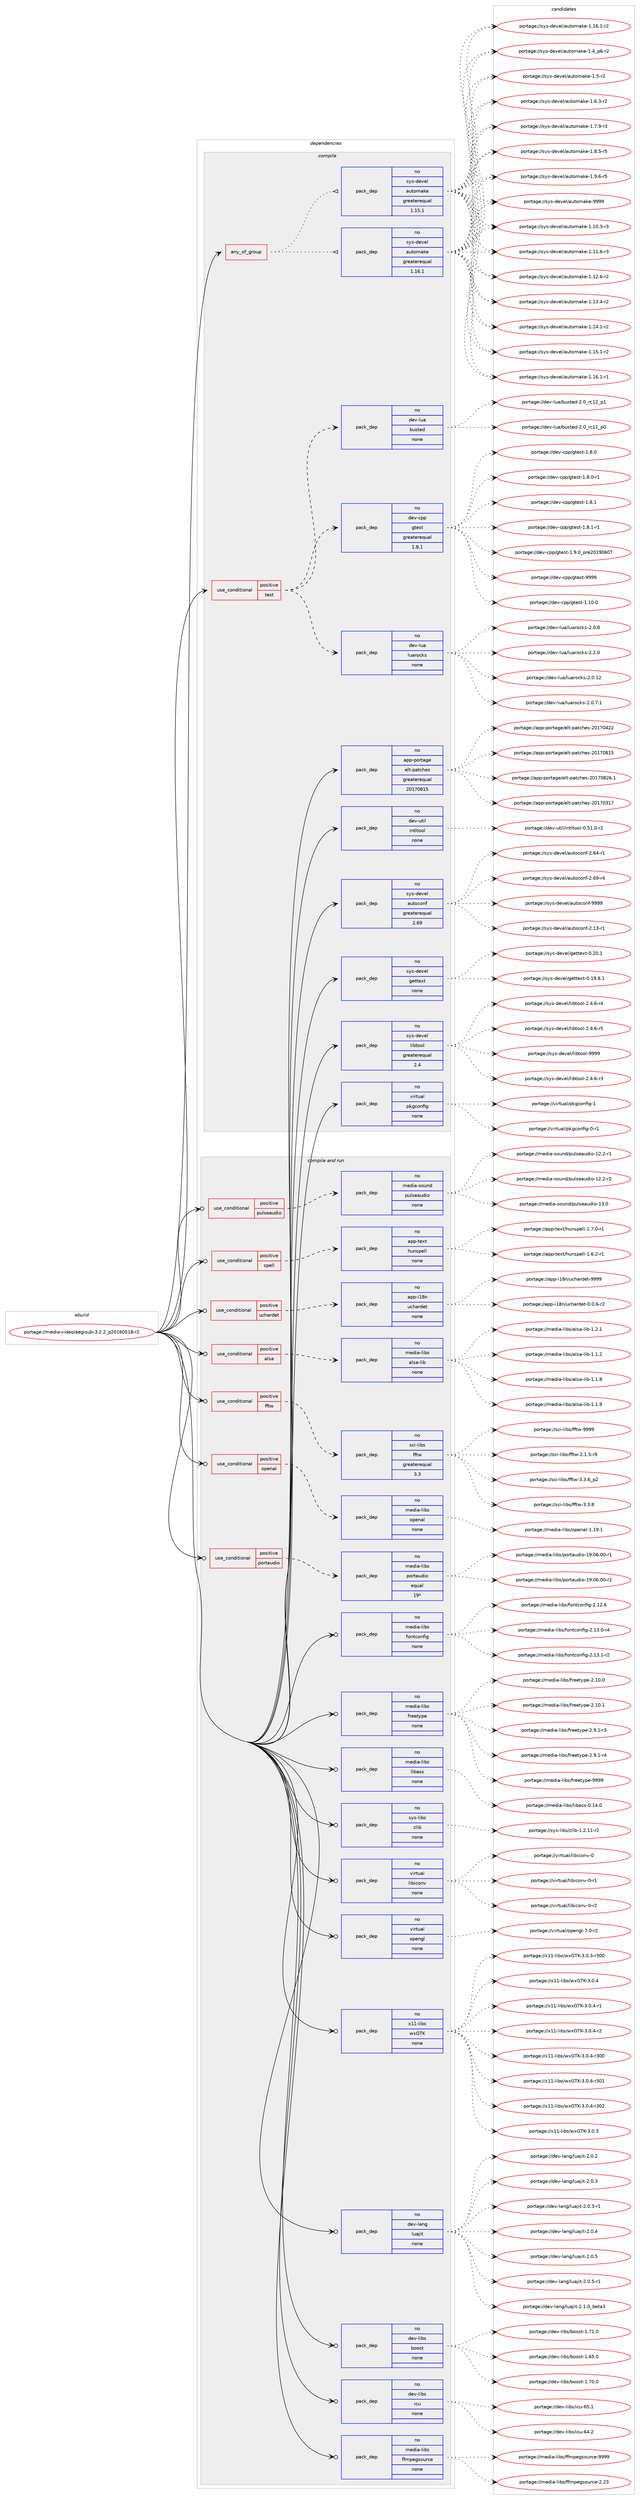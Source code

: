 digraph prolog {

# *************
# Graph options
# *************

newrank=true;
concentrate=true;
compound=true;
graph [rankdir=LR,fontname=Helvetica,fontsize=10,ranksep=1.5];#, ranksep=2.5, nodesep=0.2];
edge  [arrowhead=vee];
node  [fontname=Helvetica,fontsize=10];

# **********
# The ebuild
# **********

subgraph cluster_leftcol {
color=gray;
rank=same;
label=<<i>ebuild</i>>;
id [label="portage://media-video/aegisub-3.2.2_p20160518-r2", color=red, width=4, href="../media-video/aegisub-3.2.2_p20160518-r2.svg"];
}

# ****************
# The dependencies
# ****************

subgraph cluster_midcol {
color=gray;
label=<<i>dependencies</i>>;
subgraph cluster_compile {
fillcolor="#eeeeee";
style=filled;
label=<<i>compile</i>>;
subgraph any5410 {
dependency338583 [label=<<TABLE BORDER="0" CELLBORDER="1" CELLSPACING="0" CELLPADDING="4"><TR><TD CELLPADDING="10">any_of_group</TD></TR></TABLE>>, shape=none, color=red];subgraph pack248873 {
dependency338584 [label=<<TABLE BORDER="0" CELLBORDER="1" CELLSPACING="0" CELLPADDING="4" WIDTH="220"><TR><TD ROWSPAN="6" CELLPADDING="30">pack_dep</TD></TR><TR><TD WIDTH="110">no</TD></TR><TR><TD>sys-devel</TD></TR><TR><TD>automake</TD></TR><TR><TD>greaterequal</TD></TR><TR><TD>1.16.1</TD></TR></TABLE>>, shape=none, color=blue];
}
dependency338583:e -> dependency338584:w [weight=20,style="dotted",arrowhead="oinv"];
subgraph pack248874 {
dependency338585 [label=<<TABLE BORDER="0" CELLBORDER="1" CELLSPACING="0" CELLPADDING="4" WIDTH="220"><TR><TD ROWSPAN="6" CELLPADDING="30">pack_dep</TD></TR><TR><TD WIDTH="110">no</TD></TR><TR><TD>sys-devel</TD></TR><TR><TD>automake</TD></TR><TR><TD>greaterequal</TD></TR><TR><TD>1.15.1</TD></TR></TABLE>>, shape=none, color=blue];
}
dependency338583:e -> dependency338585:w [weight=20,style="dotted",arrowhead="oinv"];
}
id:e -> dependency338583:w [weight=20,style="solid",arrowhead="vee"];
subgraph cond84157 {
dependency338586 [label=<<TABLE BORDER="0" CELLBORDER="1" CELLSPACING="0" CELLPADDING="4"><TR><TD ROWSPAN="3" CELLPADDING="10">use_conditional</TD></TR><TR><TD>positive</TD></TR><TR><TD>test</TD></TR></TABLE>>, shape=none, color=red];
subgraph pack248875 {
dependency338587 [label=<<TABLE BORDER="0" CELLBORDER="1" CELLSPACING="0" CELLPADDING="4" WIDTH="220"><TR><TD ROWSPAN="6" CELLPADDING="30">pack_dep</TD></TR><TR><TD WIDTH="110">no</TD></TR><TR><TD>dev-cpp</TD></TR><TR><TD>gtest</TD></TR><TR><TD>greaterequal</TD></TR><TR><TD>1.8.1</TD></TR></TABLE>>, shape=none, color=blue];
}
dependency338586:e -> dependency338587:w [weight=20,style="dashed",arrowhead="vee"];
subgraph pack248876 {
dependency338588 [label=<<TABLE BORDER="0" CELLBORDER="1" CELLSPACING="0" CELLPADDING="4" WIDTH="220"><TR><TD ROWSPAN="6" CELLPADDING="30">pack_dep</TD></TR><TR><TD WIDTH="110">no</TD></TR><TR><TD>dev-lua</TD></TR><TR><TD>busted</TD></TR><TR><TD>none</TD></TR><TR><TD></TD></TR></TABLE>>, shape=none, color=blue];
}
dependency338586:e -> dependency338588:w [weight=20,style="dashed",arrowhead="vee"];
subgraph pack248877 {
dependency338589 [label=<<TABLE BORDER="0" CELLBORDER="1" CELLSPACING="0" CELLPADDING="4" WIDTH="220"><TR><TD ROWSPAN="6" CELLPADDING="30">pack_dep</TD></TR><TR><TD WIDTH="110">no</TD></TR><TR><TD>dev-lua</TD></TR><TR><TD>luarocks</TD></TR><TR><TD>none</TD></TR><TR><TD></TD></TR></TABLE>>, shape=none, color=blue];
}
dependency338586:e -> dependency338589:w [weight=20,style="dashed",arrowhead="vee"];
}
id:e -> dependency338586:w [weight=20,style="solid",arrowhead="vee"];
subgraph pack248878 {
dependency338590 [label=<<TABLE BORDER="0" CELLBORDER="1" CELLSPACING="0" CELLPADDING="4" WIDTH="220"><TR><TD ROWSPAN="6" CELLPADDING="30">pack_dep</TD></TR><TR><TD WIDTH="110">no</TD></TR><TR><TD>app-portage</TD></TR><TR><TD>elt-patches</TD></TR><TR><TD>greaterequal</TD></TR><TR><TD>20170815</TD></TR></TABLE>>, shape=none, color=blue];
}
id:e -> dependency338590:w [weight=20,style="solid",arrowhead="vee"];
subgraph pack248879 {
dependency338591 [label=<<TABLE BORDER="0" CELLBORDER="1" CELLSPACING="0" CELLPADDING="4" WIDTH="220"><TR><TD ROWSPAN="6" CELLPADDING="30">pack_dep</TD></TR><TR><TD WIDTH="110">no</TD></TR><TR><TD>dev-util</TD></TR><TR><TD>intltool</TD></TR><TR><TD>none</TD></TR><TR><TD></TD></TR></TABLE>>, shape=none, color=blue];
}
id:e -> dependency338591:w [weight=20,style="solid",arrowhead="vee"];
subgraph pack248880 {
dependency338592 [label=<<TABLE BORDER="0" CELLBORDER="1" CELLSPACING="0" CELLPADDING="4" WIDTH="220"><TR><TD ROWSPAN="6" CELLPADDING="30">pack_dep</TD></TR><TR><TD WIDTH="110">no</TD></TR><TR><TD>sys-devel</TD></TR><TR><TD>autoconf</TD></TR><TR><TD>greaterequal</TD></TR><TR><TD>2.69</TD></TR></TABLE>>, shape=none, color=blue];
}
id:e -> dependency338592:w [weight=20,style="solid",arrowhead="vee"];
subgraph pack248881 {
dependency338593 [label=<<TABLE BORDER="0" CELLBORDER="1" CELLSPACING="0" CELLPADDING="4" WIDTH="220"><TR><TD ROWSPAN="6" CELLPADDING="30">pack_dep</TD></TR><TR><TD WIDTH="110">no</TD></TR><TR><TD>sys-devel</TD></TR><TR><TD>gettext</TD></TR><TR><TD>none</TD></TR><TR><TD></TD></TR></TABLE>>, shape=none, color=blue];
}
id:e -> dependency338593:w [weight=20,style="solid",arrowhead="vee"];
subgraph pack248882 {
dependency338594 [label=<<TABLE BORDER="0" CELLBORDER="1" CELLSPACING="0" CELLPADDING="4" WIDTH="220"><TR><TD ROWSPAN="6" CELLPADDING="30">pack_dep</TD></TR><TR><TD WIDTH="110">no</TD></TR><TR><TD>sys-devel</TD></TR><TR><TD>libtool</TD></TR><TR><TD>greaterequal</TD></TR><TR><TD>2.4</TD></TR></TABLE>>, shape=none, color=blue];
}
id:e -> dependency338594:w [weight=20,style="solid",arrowhead="vee"];
subgraph pack248883 {
dependency338595 [label=<<TABLE BORDER="0" CELLBORDER="1" CELLSPACING="0" CELLPADDING="4" WIDTH="220"><TR><TD ROWSPAN="6" CELLPADDING="30">pack_dep</TD></TR><TR><TD WIDTH="110">no</TD></TR><TR><TD>virtual</TD></TR><TR><TD>pkgconfig</TD></TR><TR><TD>none</TD></TR><TR><TD></TD></TR></TABLE>>, shape=none, color=blue];
}
id:e -> dependency338595:w [weight=20,style="solid",arrowhead="vee"];
}
subgraph cluster_compileandrun {
fillcolor="#eeeeee";
style=filled;
label=<<i>compile and run</i>>;
subgraph cond84158 {
dependency338596 [label=<<TABLE BORDER="0" CELLBORDER="1" CELLSPACING="0" CELLPADDING="4"><TR><TD ROWSPAN="3" CELLPADDING="10">use_conditional</TD></TR><TR><TD>positive</TD></TR><TR><TD>alsa</TD></TR></TABLE>>, shape=none, color=red];
subgraph pack248884 {
dependency338597 [label=<<TABLE BORDER="0" CELLBORDER="1" CELLSPACING="0" CELLPADDING="4" WIDTH="220"><TR><TD ROWSPAN="6" CELLPADDING="30">pack_dep</TD></TR><TR><TD WIDTH="110">no</TD></TR><TR><TD>media-libs</TD></TR><TR><TD>alsa-lib</TD></TR><TR><TD>none</TD></TR><TR><TD></TD></TR></TABLE>>, shape=none, color=blue];
}
dependency338596:e -> dependency338597:w [weight=20,style="dashed",arrowhead="vee"];
}
id:e -> dependency338596:w [weight=20,style="solid",arrowhead="odotvee"];
subgraph cond84159 {
dependency338598 [label=<<TABLE BORDER="0" CELLBORDER="1" CELLSPACING="0" CELLPADDING="4"><TR><TD ROWSPAN="3" CELLPADDING="10">use_conditional</TD></TR><TR><TD>positive</TD></TR><TR><TD>fftw</TD></TR></TABLE>>, shape=none, color=red];
subgraph pack248885 {
dependency338599 [label=<<TABLE BORDER="0" CELLBORDER="1" CELLSPACING="0" CELLPADDING="4" WIDTH="220"><TR><TD ROWSPAN="6" CELLPADDING="30">pack_dep</TD></TR><TR><TD WIDTH="110">no</TD></TR><TR><TD>sci-libs</TD></TR><TR><TD>fftw</TD></TR><TR><TD>greaterequal</TD></TR><TR><TD>3.3</TD></TR></TABLE>>, shape=none, color=blue];
}
dependency338598:e -> dependency338599:w [weight=20,style="dashed",arrowhead="vee"];
}
id:e -> dependency338598:w [weight=20,style="solid",arrowhead="odotvee"];
subgraph cond84160 {
dependency338600 [label=<<TABLE BORDER="0" CELLBORDER="1" CELLSPACING="0" CELLPADDING="4"><TR><TD ROWSPAN="3" CELLPADDING="10">use_conditional</TD></TR><TR><TD>positive</TD></TR><TR><TD>openal</TD></TR></TABLE>>, shape=none, color=red];
subgraph pack248886 {
dependency338601 [label=<<TABLE BORDER="0" CELLBORDER="1" CELLSPACING="0" CELLPADDING="4" WIDTH="220"><TR><TD ROWSPAN="6" CELLPADDING="30">pack_dep</TD></TR><TR><TD WIDTH="110">no</TD></TR><TR><TD>media-libs</TD></TR><TR><TD>openal</TD></TR><TR><TD>none</TD></TR><TR><TD></TD></TR></TABLE>>, shape=none, color=blue];
}
dependency338600:e -> dependency338601:w [weight=20,style="dashed",arrowhead="vee"];
}
id:e -> dependency338600:w [weight=20,style="solid",arrowhead="odotvee"];
subgraph cond84161 {
dependency338602 [label=<<TABLE BORDER="0" CELLBORDER="1" CELLSPACING="0" CELLPADDING="4"><TR><TD ROWSPAN="3" CELLPADDING="10">use_conditional</TD></TR><TR><TD>positive</TD></TR><TR><TD>portaudio</TD></TR></TABLE>>, shape=none, color=red];
subgraph pack248887 {
dependency338603 [label=<<TABLE BORDER="0" CELLBORDER="1" CELLSPACING="0" CELLPADDING="4" WIDTH="220"><TR><TD ROWSPAN="6" CELLPADDING="30">pack_dep</TD></TR><TR><TD WIDTH="110">no</TD></TR><TR><TD>media-libs</TD></TR><TR><TD>portaudio</TD></TR><TR><TD>equal</TD></TR><TR><TD>19*</TD></TR></TABLE>>, shape=none, color=blue];
}
dependency338602:e -> dependency338603:w [weight=20,style="dashed",arrowhead="vee"];
}
id:e -> dependency338602:w [weight=20,style="solid",arrowhead="odotvee"];
subgraph cond84162 {
dependency338604 [label=<<TABLE BORDER="0" CELLBORDER="1" CELLSPACING="0" CELLPADDING="4"><TR><TD ROWSPAN="3" CELLPADDING="10">use_conditional</TD></TR><TR><TD>positive</TD></TR><TR><TD>pulseaudio</TD></TR></TABLE>>, shape=none, color=red];
subgraph pack248888 {
dependency338605 [label=<<TABLE BORDER="0" CELLBORDER="1" CELLSPACING="0" CELLPADDING="4" WIDTH="220"><TR><TD ROWSPAN="6" CELLPADDING="30">pack_dep</TD></TR><TR><TD WIDTH="110">no</TD></TR><TR><TD>media-sound</TD></TR><TR><TD>pulseaudio</TD></TR><TR><TD>none</TD></TR><TR><TD></TD></TR></TABLE>>, shape=none, color=blue];
}
dependency338604:e -> dependency338605:w [weight=20,style="dashed",arrowhead="vee"];
}
id:e -> dependency338604:w [weight=20,style="solid",arrowhead="odotvee"];
subgraph cond84163 {
dependency338606 [label=<<TABLE BORDER="0" CELLBORDER="1" CELLSPACING="0" CELLPADDING="4"><TR><TD ROWSPAN="3" CELLPADDING="10">use_conditional</TD></TR><TR><TD>positive</TD></TR><TR><TD>spell</TD></TR></TABLE>>, shape=none, color=red];
subgraph pack248889 {
dependency338607 [label=<<TABLE BORDER="0" CELLBORDER="1" CELLSPACING="0" CELLPADDING="4" WIDTH="220"><TR><TD ROWSPAN="6" CELLPADDING="30">pack_dep</TD></TR><TR><TD WIDTH="110">no</TD></TR><TR><TD>app-text</TD></TR><TR><TD>hunspell</TD></TR><TR><TD>none</TD></TR><TR><TD></TD></TR></TABLE>>, shape=none, color=blue];
}
dependency338606:e -> dependency338607:w [weight=20,style="dashed",arrowhead="vee"];
}
id:e -> dependency338606:w [weight=20,style="solid",arrowhead="odotvee"];
subgraph cond84164 {
dependency338608 [label=<<TABLE BORDER="0" CELLBORDER="1" CELLSPACING="0" CELLPADDING="4"><TR><TD ROWSPAN="3" CELLPADDING="10">use_conditional</TD></TR><TR><TD>positive</TD></TR><TR><TD>uchardet</TD></TR></TABLE>>, shape=none, color=red];
subgraph pack248890 {
dependency338609 [label=<<TABLE BORDER="0" CELLBORDER="1" CELLSPACING="0" CELLPADDING="4" WIDTH="220"><TR><TD ROWSPAN="6" CELLPADDING="30">pack_dep</TD></TR><TR><TD WIDTH="110">no</TD></TR><TR><TD>app-i18n</TD></TR><TR><TD>uchardet</TD></TR><TR><TD>none</TD></TR><TR><TD></TD></TR></TABLE>>, shape=none, color=blue];
}
dependency338608:e -> dependency338609:w [weight=20,style="dashed",arrowhead="vee"];
}
id:e -> dependency338608:w [weight=20,style="solid",arrowhead="odotvee"];
subgraph pack248891 {
dependency338610 [label=<<TABLE BORDER="0" CELLBORDER="1" CELLSPACING="0" CELLPADDING="4" WIDTH="220"><TR><TD ROWSPAN="6" CELLPADDING="30">pack_dep</TD></TR><TR><TD WIDTH="110">no</TD></TR><TR><TD>dev-lang</TD></TR><TR><TD>luajit</TD></TR><TR><TD>none</TD></TR><TR><TD></TD></TR></TABLE>>, shape=none, color=blue];
}
id:e -> dependency338610:w [weight=20,style="solid",arrowhead="odotvee"];
subgraph pack248892 {
dependency338611 [label=<<TABLE BORDER="0" CELLBORDER="1" CELLSPACING="0" CELLPADDING="4" WIDTH="220"><TR><TD ROWSPAN="6" CELLPADDING="30">pack_dep</TD></TR><TR><TD WIDTH="110">no</TD></TR><TR><TD>dev-libs</TD></TR><TR><TD>boost</TD></TR><TR><TD>none</TD></TR><TR><TD></TD></TR></TABLE>>, shape=none, color=blue];
}
id:e -> dependency338611:w [weight=20,style="solid",arrowhead="odotvee"];
subgraph pack248893 {
dependency338612 [label=<<TABLE BORDER="0" CELLBORDER="1" CELLSPACING="0" CELLPADDING="4" WIDTH="220"><TR><TD ROWSPAN="6" CELLPADDING="30">pack_dep</TD></TR><TR><TD WIDTH="110">no</TD></TR><TR><TD>dev-libs</TD></TR><TR><TD>icu</TD></TR><TR><TD>none</TD></TR><TR><TD></TD></TR></TABLE>>, shape=none, color=blue];
}
id:e -> dependency338612:w [weight=20,style="solid",arrowhead="odotvee"];
subgraph pack248894 {
dependency338613 [label=<<TABLE BORDER="0" CELLBORDER="1" CELLSPACING="0" CELLPADDING="4" WIDTH="220"><TR><TD ROWSPAN="6" CELLPADDING="30">pack_dep</TD></TR><TR><TD WIDTH="110">no</TD></TR><TR><TD>media-libs</TD></TR><TR><TD>ffmpegsource</TD></TR><TR><TD>none</TD></TR><TR><TD></TD></TR></TABLE>>, shape=none, color=blue];
}
id:e -> dependency338613:w [weight=20,style="solid",arrowhead="odotvee"];
subgraph pack248895 {
dependency338614 [label=<<TABLE BORDER="0" CELLBORDER="1" CELLSPACING="0" CELLPADDING="4" WIDTH="220"><TR><TD ROWSPAN="6" CELLPADDING="30">pack_dep</TD></TR><TR><TD WIDTH="110">no</TD></TR><TR><TD>media-libs</TD></TR><TR><TD>fontconfig</TD></TR><TR><TD>none</TD></TR><TR><TD></TD></TR></TABLE>>, shape=none, color=blue];
}
id:e -> dependency338614:w [weight=20,style="solid",arrowhead="odotvee"];
subgraph pack248896 {
dependency338615 [label=<<TABLE BORDER="0" CELLBORDER="1" CELLSPACING="0" CELLPADDING="4" WIDTH="220"><TR><TD ROWSPAN="6" CELLPADDING="30">pack_dep</TD></TR><TR><TD WIDTH="110">no</TD></TR><TR><TD>media-libs</TD></TR><TR><TD>freetype</TD></TR><TR><TD>none</TD></TR><TR><TD></TD></TR></TABLE>>, shape=none, color=blue];
}
id:e -> dependency338615:w [weight=20,style="solid",arrowhead="odotvee"];
subgraph pack248897 {
dependency338616 [label=<<TABLE BORDER="0" CELLBORDER="1" CELLSPACING="0" CELLPADDING="4" WIDTH="220"><TR><TD ROWSPAN="6" CELLPADDING="30">pack_dep</TD></TR><TR><TD WIDTH="110">no</TD></TR><TR><TD>media-libs</TD></TR><TR><TD>libass</TD></TR><TR><TD>none</TD></TR><TR><TD></TD></TR></TABLE>>, shape=none, color=blue];
}
id:e -> dependency338616:w [weight=20,style="solid",arrowhead="odotvee"];
subgraph pack248898 {
dependency338617 [label=<<TABLE BORDER="0" CELLBORDER="1" CELLSPACING="0" CELLPADDING="4" WIDTH="220"><TR><TD ROWSPAN="6" CELLPADDING="30">pack_dep</TD></TR><TR><TD WIDTH="110">no</TD></TR><TR><TD>sys-libs</TD></TR><TR><TD>zlib</TD></TR><TR><TD>none</TD></TR><TR><TD></TD></TR></TABLE>>, shape=none, color=blue];
}
id:e -> dependency338617:w [weight=20,style="solid",arrowhead="odotvee"];
subgraph pack248899 {
dependency338618 [label=<<TABLE BORDER="0" CELLBORDER="1" CELLSPACING="0" CELLPADDING="4" WIDTH="220"><TR><TD ROWSPAN="6" CELLPADDING="30">pack_dep</TD></TR><TR><TD WIDTH="110">no</TD></TR><TR><TD>virtual</TD></TR><TR><TD>libiconv</TD></TR><TR><TD>none</TD></TR><TR><TD></TD></TR></TABLE>>, shape=none, color=blue];
}
id:e -> dependency338618:w [weight=20,style="solid",arrowhead="odotvee"];
subgraph pack248900 {
dependency338619 [label=<<TABLE BORDER="0" CELLBORDER="1" CELLSPACING="0" CELLPADDING="4" WIDTH="220"><TR><TD ROWSPAN="6" CELLPADDING="30">pack_dep</TD></TR><TR><TD WIDTH="110">no</TD></TR><TR><TD>virtual</TD></TR><TR><TD>opengl</TD></TR><TR><TD>none</TD></TR><TR><TD></TD></TR></TABLE>>, shape=none, color=blue];
}
id:e -> dependency338619:w [weight=20,style="solid",arrowhead="odotvee"];
subgraph pack248901 {
dependency338620 [label=<<TABLE BORDER="0" CELLBORDER="1" CELLSPACING="0" CELLPADDING="4" WIDTH="220"><TR><TD ROWSPAN="6" CELLPADDING="30">pack_dep</TD></TR><TR><TD WIDTH="110">no</TD></TR><TR><TD>x11-libs</TD></TR><TR><TD>wxGTK</TD></TR><TR><TD>none</TD></TR><TR><TD></TD></TR></TABLE>>, shape=none, color=blue];
}
id:e -> dependency338620:w [weight=20,style="solid",arrowhead="odotvee"];
}
subgraph cluster_run {
fillcolor="#eeeeee";
style=filled;
label=<<i>run</i>>;
}
}

# **************
# The candidates
# **************

subgraph cluster_choices {
rank=same;
color=gray;
label=<<i>candidates</i>>;

subgraph choice248873 {
color=black;
nodesep=1;
choiceportage11512111545100101118101108479711711611110997107101454946494846514511451 [label="portage://sys-devel/automake-1.10.3-r3", color=red, width=4,href="../sys-devel/automake-1.10.3-r3.svg"];
choiceportage11512111545100101118101108479711711611110997107101454946494946544511451 [label="portage://sys-devel/automake-1.11.6-r3", color=red, width=4,href="../sys-devel/automake-1.11.6-r3.svg"];
choiceportage11512111545100101118101108479711711611110997107101454946495046544511450 [label="portage://sys-devel/automake-1.12.6-r2", color=red, width=4,href="../sys-devel/automake-1.12.6-r2.svg"];
choiceportage11512111545100101118101108479711711611110997107101454946495146524511450 [label="portage://sys-devel/automake-1.13.4-r2", color=red, width=4,href="../sys-devel/automake-1.13.4-r2.svg"];
choiceportage11512111545100101118101108479711711611110997107101454946495246494511450 [label="portage://sys-devel/automake-1.14.1-r2", color=red, width=4,href="../sys-devel/automake-1.14.1-r2.svg"];
choiceportage11512111545100101118101108479711711611110997107101454946495346494511450 [label="portage://sys-devel/automake-1.15.1-r2", color=red, width=4,href="../sys-devel/automake-1.15.1-r2.svg"];
choiceportage11512111545100101118101108479711711611110997107101454946495446494511449 [label="portage://sys-devel/automake-1.16.1-r1", color=red, width=4,href="../sys-devel/automake-1.16.1-r1.svg"];
choiceportage11512111545100101118101108479711711611110997107101454946495446494511450 [label="portage://sys-devel/automake-1.16.1-r2", color=red, width=4,href="../sys-devel/automake-1.16.1-r2.svg"];
choiceportage115121115451001011181011084797117116111109971071014549465295112544511450 [label="portage://sys-devel/automake-1.4_p6-r2", color=red, width=4,href="../sys-devel/automake-1.4_p6-r2.svg"];
choiceportage11512111545100101118101108479711711611110997107101454946534511450 [label="portage://sys-devel/automake-1.5-r2", color=red, width=4,href="../sys-devel/automake-1.5-r2.svg"];
choiceportage115121115451001011181011084797117116111109971071014549465446514511450 [label="portage://sys-devel/automake-1.6.3-r2", color=red, width=4,href="../sys-devel/automake-1.6.3-r2.svg"];
choiceportage115121115451001011181011084797117116111109971071014549465546574511451 [label="portage://sys-devel/automake-1.7.9-r3", color=red, width=4,href="../sys-devel/automake-1.7.9-r3.svg"];
choiceportage115121115451001011181011084797117116111109971071014549465646534511453 [label="portage://sys-devel/automake-1.8.5-r5", color=red, width=4,href="../sys-devel/automake-1.8.5-r5.svg"];
choiceportage115121115451001011181011084797117116111109971071014549465746544511453 [label="portage://sys-devel/automake-1.9.6-r5", color=red, width=4,href="../sys-devel/automake-1.9.6-r5.svg"];
choiceportage115121115451001011181011084797117116111109971071014557575757 [label="portage://sys-devel/automake-9999", color=red, width=4,href="../sys-devel/automake-9999.svg"];
dependency338584:e -> choiceportage11512111545100101118101108479711711611110997107101454946494846514511451:w [style=dotted,weight="100"];
dependency338584:e -> choiceportage11512111545100101118101108479711711611110997107101454946494946544511451:w [style=dotted,weight="100"];
dependency338584:e -> choiceportage11512111545100101118101108479711711611110997107101454946495046544511450:w [style=dotted,weight="100"];
dependency338584:e -> choiceportage11512111545100101118101108479711711611110997107101454946495146524511450:w [style=dotted,weight="100"];
dependency338584:e -> choiceportage11512111545100101118101108479711711611110997107101454946495246494511450:w [style=dotted,weight="100"];
dependency338584:e -> choiceportage11512111545100101118101108479711711611110997107101454946495346494511450:w [style=dotted,weight="100"];
dependency338584:e -> choiceportage11512111545100101118101108479711711611110997107101454946495446494511449:w [style=dotted,weight="100"];
dependency338584:e -> choiceportage11512111545100101118101108479711711611110997107101454946495446494511450:w [style=dotted,weight="100"];
dependency338584:e -> choiceportage115121115451001011181011084797117116111109971071014549465295112544511450:w [style=dotted,weight="100"];
dependency338584:e -> choiceportage11512111545100101118101108479711711611110997107101454946534511450:w [style=dotted,weight="100"];
dependency338584:e -> choiceportage115121115451001011181011084797117116111109971071014549465446514511450:w [style=dotted,weight="100"];
dependency338584:e -> choiceportage115121115451001011181011084797117116111109971071014549465546574511451:w [style=dotted,weight="100"];
dependency338584:e -> choiceportage115121115451001011181011084797117116111109971071014549465646534511453:w [style=dotted,weight="100"];
dependency338584:e -> choiceportage115121115451001011181011084797117116111109971071014549465746544511453:w [style=dotted,weight="100"];
dependency338584:e -> choiceportage115121115451001011181011084797117116111109971071014557575757:w [style=dotted,weight="100"];
}
subgraph choice248874 {
color=black;
nodesep=1;
choiceportage11512111545100101118101108479711711611110997107101454946494846514511451 [label="portage://sys-devel/automake-1.10.3-r3", color=red, width=4,href="../sys-devel/automake-1.10.3-r3.svg"];
choiceportage11512111545100101118101108479711711611110997107101454946494946544511451 [label="portage://sys-devel/automake-1.11.6-r3", color=red, width=4,href="../sys-devel/automake-1.11.6-r3.svg"];
choiceportage11512111545100101118101108479711711611110997107101454946495046544511450 [label="portage://sys-devel/automake-1.12.6-r2", color=red, width=4,href="../sys-devel/automake-1.12.6-r2.svg"];
choiceportage11512111545100101118101108479711711611110997107101454946495146524511450 [label="portage://sys-devel/automake-1.13.4-r2", color=red, width=4,href="../sys-devel/automake-1.13.4-r2.svg"];
choiceportage11512111545100101118101108479711711611110997107101454946495246494511450 [label="portage://sys-devel/automake-1.14.1-r2", color=red, width=4,href="../sys-devel/automake-1.14.1-r2.svg"];
choiceportage11512111545100101118101108479711711611110997107101454946495346494511450 [label="portage://sys-devel/automake-1.15.1-r2", color=red, width=4,href="../sys-devel/automake-1.15.1-r2.svg"];
choiceportage11512111545100101118101108479711711611110997107101454946495446494511449 [label="portage://sys-devel/automake-1.16.1-r1", color=red, width=4,href="../sys-devel/automake-1.16.1-r1.svg"];
choiceportage11512111545100101118101108479711711611110997107101454946495446494511450 [label="portage://sys-devel/automake-1.16.1-r2", color=red, width=4,href="../sys-devel/automake-1.16.1-r2.svg"];
choiceportage115121115451001011181011084797117116111109971071014549465295112544511450 [label="portage://sys-devel/automake-1.4_p6-r2", color=red, width=4,href="../sys-devel/automake-1.4_p6-r2.svg"];
choiceportage11512111545100101118101108479711711611110997107101454946534511450 [label="portage://sys-devel/automake-1.5-r2", color=red, width=4,href="../sys-devel/automake-1.5-r2.svg"];
choiceportage115121115451001011181011084797117116111109971071014549465446514511450 [label="portage://sys-devel/automake-1.6.3-r2", color=red, width=4,href="../sys-devel/automake-1.6.3-r2.svg"];
choiceportage115121115451001011181011084797117116111109971071014549465546574511451 [label="portage://sys-devel/automake-1.7.9-r3", color=red, width=4,href="../sys-devel/automake-1.7.9-r3.svg"];
choiceportage115121115451001011181011084797117116111109971071014549465646534511453 [label="portage://sys-devel/automake-1.8.5-r5", color=red, width=4,href="../sys-devel/automake-1.8.5-r5.svg"];
choiceportage115121115451001011181011084797117116111109971071014549465746544511453 [label="portage://sys-devel/automake-1.9.6-r5", color=red, width=4,href="../sys-devel/automake-1.9.6-r5.svg"];
choiceportage115121115451001011181011084797117116111109971071014557575757 [label="portage://sys-devel/automake-9999", color=red, width=4,href="../sys-devel/automake-9999.svg"];
dependency338585:e -> choiceportage11512111545100101118101108479711711611110997107101454946494846514511451:w [style=dotted,weight="100"];
dependency338585:e -> choiceportage11512111545100101118101108479711711611110997107101454946494946544511451:w [style=dotted,weight="100"];
dependency338585:e -> choiceportage11512111545100101118101108479711711611110997107101454946495046544511450:w [style=dotted,weight="100"];
dependency338585:e -> choiceportage11512111545100101118101108479711711611110997107101454946495146524511450:w [style=dotted,weight="100"];
dependency338585:e -> choiceportage11512111545100101118101108479711711611110997107101454946495246494511450:w [style=dotted,weight="100"];
dependency338585:e -> choiceportage11512111545100101118101108479711711611110997107101454946495346494511450:w [style=dotted,weight="100"];
dependency338585:e -> choiceportage11512111545100101118101108479711711611110997107101454946495446494511449:w [style=dotted,weight="100"];
dependency338585:e -> choiceportage11512111545100101118101108479711711611110997107101454946495446494511450:w [style=dotted,weight="100"];
dependency338585:e -> choiceportage115121115451001011181011084797117116111109971071014549465295112544511450:w [style=dotted,weight="100"];
dependency338585:e -> choiceportage11512111545100101118101108479711711611110997107101454946534511450:w [style=dotted,weight="100"];
dependency338585:e -> choiceportage115121115451001011181011084797117116111109971071014549465446514511450:w [style=dotted,weight="100"];
dependency338585:e -> choiceportage115121115451001011181011084797117116111109971071014549465546574511451:w [style=dotted,weight="100"];
dependency338585:e -> choiceportage115121115451001011181011084797117116111109971071014549465646534511453:w [style=dotted,weight="100"];
dependency338585:e -> choiceportage115121115451001011181011084797117116111109971071014549465746544511453:w [style=dotted,weight="100"];
dependency338585:e -> choiceportage115121115451001011181011084797117116111109971071014557575757:w [style=dotted,weight="100"];
}
subgraph choice248875 {
color=black;
nodesep=1;
choiceportage10010111845991121124710311610111511645494649484648 [label="portage://dev-cpp/gtest-1.10.0", color=red, width=4,href="../dev-cpp/gtest-1.10.0.svg"];
choiceportage100101118459911211247103116101115116454946564648 [label="portage://dev-cpp/gtest-1.8.0", color=red, width=4,href="../dev-cpp/gtest-1.8.0.svg"];
choiceportage1001011184599112112471031161011151164549465646484511449 [label="portage://dev-cpp/gtest-1.8.0-r1", color=red, width=4,href="../dev-cpp/gtest-1.8.0-r1.svg"];
choiceportage100101118459911211247103116101115116454946564649 [label="portage://dev-cpp/gtest-1.8.1", color=red, width=4,href="../dev-cpp/gtest-1.8.1.svg"];
choiceportage1001011184599112112471031161011151164549465646494511449 [label="portage://dev-cpp/gtest-1.8.1-r1", color=red, width=4,href="../dev-cpp/gtest-1.8.1-r1.svg"];
choiceportage100101118459911211247103116101115116454946574648951121141015048495748544855 [label="portage://dev-cpp/gtest-1.9.0_pre20190607", color=red, width=4,href="../dev-cpp/gtest-1.9.0_pre20190607.svg"];
choiceportage1001011184599112112471031161011151164557575757 [label="portage://dev-cpp/gtest-9999", color=red, width=4,href="../dev-cpp/gtest-9999.svg"];
dependency338587:e -> choiceportage10010111845991121124710311610111511645494649484648:w [style=dotted,weight="100"];
dependency338587:e -> choiceportage100101118459911211247103116101115116454946564648:w [style=dotted,weight="100"];
dependency338587:e -> choiceportage1001011184599112112471031161011151164549465646484511449:w [style=dotted,weight="100"];
dependency338587:e -> choiceportage100101118459911211247103116101115116454946564649:w [style=dotted,weight="100"];
dependency338587:e -> choiceportage1001011184599112112471031161011151164549465646494511449:w [style=dotted,weight="100"];
dependency338587:e -> choiceportage100101118459911211247103116101115116454946574648951121141015048495748544855:w [style=dotted,weight="100"];
dependency338587:e -> choiceportage1001011184599112112471031161011151164557575757:w [style=dotted,weight="100"];
}
subgraph choice248876 {
color=black;
nodesep=1;
choiceportage1001011184510811797479811711511610110045504648951149949499511248 [label="portage://dev-lua/busted-2.0_rc11_p0", color=red, width=4,href="../dev-lua/busted-2.0_rc11_p0.svg"];
choiceportage1001011184510811797479811711511610110045504648951149949509511249 [label="portage://dev-lua/busted-2.0_rc12_p1", color=red, width=4,href="../dev-lua/busted-2.0_rc12_p1.svg"];
dependency338588:e -> choiceportage1001011184510811797479811711511610110045504648951149949499511248:w [style=dotted,weight="100"];
dependency338588:e -> choiceportage1001011184510811797479811711511610110045504648951149949509511249:w [style=dotted,weight="100"];
}
subgraph choice248877 {
color=black;
nodesep=1;
choiceportage100101118451081179747108117971141119910711545504648464950 [label="portage://dev-lua/luarocks-2.0.12", color=red, width=4,href="../dev-lua/luarocks-2.0.12.svg"];
choiceportage10010111845108117974710811797114111991071154550464846554649 [label="portage://dev-lua/luarocks-2.0.7.1", color=red, width=4,href="../dev-lua/luarocks-2.0.7.1.svg"];
choiceportage1001011184510811797471081179711411199107115455046484656 [label="portage://dev-lua/luarocks-2.0.8", color=red, width=4,href="../dev-lua/luarocks-2.0.8.svg"];
choiceportage1001011184510811797471081179711411199107115455046504648 [label="portage://dev-lua/luarocks-2.2.0", color=red, width=4,href="../dev-lua/luarocks-2.2.0.svg"];
dependency338589:e -> choiceportage100101118451081179747108117971141119910711545504648464950:w [style=dotted,weight="100"];
dependency338589:e -> choiceportage10010111845108117974710811797114111991071154550464846554649:w [style=dotted,weight="100"];
dependency338589:e -> choiceportage1001011184510811797471081179711411199107115455046484656:w [style=dotted,weight="100"];
dependency338589:e -> choiceportage1001011184510811797471081179711411199107115455046504648:w [style=dotted,weight="100"];
}
subgraph choice248878 {
color=black;
nodesep=1;
choiceportage97112112451121111141169710310147101108116451129711699104101115455048495548514955 [label="portage://app-portage/elt-patches-20170317", color=red, width=4,href="../app-portage/elt-patches-20170317.svg"];
choiceportage97112112451121111141169710310147101108116451129711699104101115455048495548525050 [label="portage://app-portage/elt-patches-20170422", color=red, width=4,href="../app-portage/elt-patches-20170422.svg"];
choiceportage97112112451121111141169710310147101108116451129711699104101115455048495548564953 [label="portage://app-portage/elt-patches-20170815", color=red, width=4,href="../app-portage/elt-patches-20170815.svg"];
choiceportage971121124511211111411697103101471011081164511297116991041011154550484955485650544649 [label="portage://app-portage/elt-patches-20170826.1", color=red, width=4,href="../app-portage/elt-patches-20170826.1.svg"];
dependency338590:e -> choiceportage97112112451121111141169710310147101108116451129711699104101115455048495548514955:w [style=dotted,weight="100"];
dependency338590:e -> choiceportage97112112451121111141169710310147101108116451129711699104101115455048495548525050:w [style=dotted,weight="100"];
dependency338590:e -> choiceportage97112112451121111141169710310147101108116451129711699104101115455048495548564953:w [style=dotted,weight="100"];
dependency338590:e -> choiceportage971121124511211111411697103101471011081164511297116991041011154550484955485650544649:w [style=dotted,weight="100"];
}
subgraph choice248879 {
color=black;
nodesep=1;
choiceportage1001011184511711610510847105110116108116111111108454846534946484511450 [label="portage://dev-util/intltool-0.51.0-r2", color=red, width=4,href="../dev-util/intltool-0.51.0-r2.svg"];
dependency338591:e -> choiceportage1001011184511711610510847105110116108116111111108454846534946484511450:w [style=dotted,weight="100"];
}
subgraph choice248880 {
color=black;
nodesep=1;
choiceportage1151211154510010111810110847971171161119911111010245504649514511449 [label="portage://sys-devel/autoconf-2.13-r1", color=red, width=4,href="../sys-devel/autoconf-2.13-r1.svg"];
choiceportage1151211154510010111810110847971171161119911111010245504654524511449 [label="portage://sys-devel/autoconf-2.64-r1", color=red, width=4,href="../sys-devel/autoconf-2.64-r1.svg"];
choiceportage1151211154510010111810110847971171161119911111010245504654574511452 [label="portage://sys-devel/autoconf-2.69-r4", color=red, width=4,href="../sys-devel/autoconf-2.69-r4.svg"];
choiceportage115121115451001011181011084797117116111991111101024557575757 [label="portage://sys-devel/autoconf-9999", color=red, width=4,href="../sys-devel/autoconf-9999.svg"];
dependency338592:e -> choiceportage1151211154510010111810110847971171161119911111010245504649514511449:w [style=dotted,weight="100"];
dependency338592:e -> choiceportage1151211154510010111810110847971171161119911111010245504654524511449:w [style=dotted,weight="100"];
dependency338592:e -> choiceportage1151211154510010111810110847971171161119911111010245504654574511452:w [style=dotted,weight="100"];
dependency338592:e -> choiceportage115121115451001011181011084797117116111991111101024557575757:w [style=dotted,weight="100"];
}
subgraph choice248881 {
color=black;
nodesep=1;
choiceportage1151211154510010111810110847103101116116101120116454846495746564649 [label="portage://sys-devel/gettext-0.19.8.1", color=red, width=4,href="../sys-devel/gettext-0.19.8.1.svg"];
choiceportage115121115451001011181011084710310111611610112011645484650484649 [label="portage://sys-devel/gettext-0.20.1", color=red, width=4,href="../sys-devel/gettext-0.20.1.svg"];
dependency338593:e -> choiceportage1151211154510010111810110847103101116116101120116454846495746564649:w [style=dotted,weight="100"];
dependency338593:e -> choiceportage115121115451001011181011084710310111611610112011645484650484649:w [style=dotted,weight="100"];
}
subgraph choice248882 {
color=black;
nodesep=1;
choiceportage1151211154510010111810110847108105981161111111084550465246544511451 [label="portage://sys-devel/libtool-2.4.6-r3", color=red, width=4,href="../sys-devel/libtool-2.4.6-r3.svg"];
choiceportage1151211154510010111810110847108105981161111111084550465246544511452 [label="portage://sys-devel/libtool-2.4.6-r4", color=red, width=4,href="../sys-devel/libtool-2.4.6-r4.svg"];
choiceportage1151211154510010111810110847108105981161111111084550465246544511453 [label="portage://sys-devel/libtool-2.4.6-r5", color=red, width=4,href="../sys-devel/libtool-2.4.6-r5.svg"];
choiceportage1151211154510010111810110847108105981161111111084557575757 [label="portage://sys-devel/libtool-9999", color=red, width=4,href="../sys-devel/libtool-9999.svg"];
dependency338594:e -> choiceportage1151211154510010111810110847108105981161111111084550465246544511451:w [style=dotted,weight="100"];
dependency338594:e -> choiceportage1151211154510010111810110847108105981161111111084550465246544511452:w [style=dotted,weight="100"];
dependency338594:e -> choiceportage1151211154510010111810110847108105981161111111084550465246544511453:w [style=dotted,weight="100"];
dependency338594:e -> choiceportage1151211154510010111810110847108105981161111111084557575757:w [style=dotted,weight="100"];
}
subgraph choice248883 {
color=black;
nodesep=1;
choiceportage11810511411611797108471121071039911111010210510345484511449 [label="portage://virtual/pkgconfig-0-r1", color=red, width=4,href="../virtual/pkgconfig-0-r1.svg"];
choiceportage1181051141161179710847112107103991111101021051034549 [label="portage://virtual/pkgconfig-1", color=red, width=4,href="../virtual/pkgconfig-1.svg"];
dependency338595:e -> choiceportage11810511411611797108471121071039911111010210510345484511449:w [style=dotted,weight="100"];
dependency338595:e -> choiceportage1181051141161179710847112107103991111101021051034549:w [style=dotted,weight="100"];
}
subgraph choice248884 {
color=black;
nodesep=1;
choiceportage1091011001059745108105981154797108115974510810598454946494650 [label="portage://media-libs/alsa-lib-1.1.2", color=red, width=4,href="../media-libs/alsa-lib-1.1.2.svg"];
choiceportage1091011001059745108105981154797108115974510810598454946494656 [label="portage://media-libs/alsa-lib-1.1.8", color=red, width=4,href="../media-libs/alsa-lib-1.1.8.svg"];
choiceportage1091011001059745108105981154797108115974510810598454946494657 [label="portage://media-libs/alsa-lib-1.1.9", color=red, width=4,href="../media-libs/alsa-lib-1.1.9.svg"];
choiceportage1091011001059745108105981154797108115974510810598454946504649 [label="portage://media-libs/alsa-lib-1.2.1", color=red, width=4,href="../media-libs/alsa-lib-1.2.1.svg"];
dependency338597:e -> choiceportage1091011001059745108105981154797108115974510810598454946494650:w [style=dotted,weight="100"];
dependency338597:e -> choiceportage1091011001059745108105981154797108115974510810598454946494656:w [style=dotted,weight="100"];
dependency338597:e -> choiceportage1091011001059745108105981154797108115974510810598454946494657:w [style=dotted,weight="100"];
dependency338597:e -> choiceportage1091011001059745108105981154797108115974510810598454946504649:w [style=dotted,weight="100"];
}
subgraph choice248885 {
color=black;
nodesep=1;
choiceportage115991054510810598115471021021161194550464946534511457 [label="portage://sci-libs/fftw-2.1.5-r9", color=red, width=4,href="../sci-libs/fftw-2.1.5-r9.svg"];
choiceportage115991054510810598115471021021161194551465146549511250 [label="portage://sci-libs/fftw-3.3.6_p2", color=red, width=4,href="../sci-libs/fftw-3.3.6_p2.svg"];
choiceportage11599105451081059811547102102116119455146514656 [label="portage://sci-libs/fftw-3.3.8", color=red, width=4,href="../sci-libs/fftw-3.3.8.svg"];
choiceportage115991054510810598115471021021161194557575757 [label="portage://sci-libs/fftw-9999", color=red, width=4,href="../sci-libs/fftw-9999.svg"];
dependency338599:e -> choiceportage115991054510810598115471021021161194550464946534511457:w [style=dotted,weight="100"];
dependency338599:e -> choiceportage115991054510810598115471021021161194551465146549511250:w [style=dotted,weight="100"];
dependency338599:e -> choiceportage11599105451081059811547102102116119455146514656:w [style=dotted,weight="100"];
dependency338599:e -> choiceportage115991054510810598115471021021161194557575757:w [style=dotted,weight="100"];
}
subgraph choice248886 {
color=black;
nodesep=1;
choiceportage109101100105974510810598115471111121011109710845494649574649 [label="portage://media-libs/openal-1.19.1", color=red, width=4,href="../media-libs/openal-1.19.1.svg"];
dependency338601:e -> choiceportage109101100105974510810598115471111121011109710845494649574649:w [style=dotted,weight="100"];
}
subgraph choice248887 {
color=black;
nodesep=1;
choiceportage10910110010597451081059811547112111114116971171001051114549574648544648484511449 [label="portage://media-libs/portaudio-19.06.00-r1", color=red, width=4,href="../media-libs/portaudio-19.06.00-r1.svg"];
choiceportage10910110010597451081059811547112111114116971171001051114549574648544648484511450 [label="portage://media-libs/portaudio-19.06.00-r2", color=red, width=4,href="../media-libs/portaudio-19.06.00-r2.svg"];
dependency338603:e -> choiceportage10910110010597451081059811547112111114116971171001051114549574648544648484511449:w [style=dotted,weight="100"];
dependency338603:e -> choiceportage10910110010597451081059811547112111114116971171001051114549574648544648484511450:w [style=dotted,weight="100"];
}
subgraph choice248888 {
color=black;
nodesep=1;
choiceportage1091011001059745115111117110100471121171081151019711710010511145495046504511449 [label="portage://media-sound/pulseaudio-12.2-r1", color=red, width=4,href="../media-sound/pulseaudio-12.2-r1.svg"];
choiceportage1091011001059745115111117110100471121171081151019711710010511145495046504511450 [label="portage://media-sound/pulseaudio-12.2-r2", color=red, width=4,href="../media-sound/pulseaudio-12.2-r2.svg"];
choiceportage109101100105974511511111711010047112117108115101971171001051114549514648 [label="portage://media-sound/pulseaudio-13.0", color=red, width=4,href="../media-sound/pulseaudio-13.0.svg"];
dependency338605:e -> choiceportage1091011001059745115111117110100471121171081151019711710010511145495046504511449:w [style=dotted,weight="100"];
dependency338605:e -> choiceportage1091011001059745115111117110100471121171081151019711710010511145495046504511450:w [style=dotted,weight="100"];
dependency338605:e -> choiceportage109101100105974511511111711010047112117108115101971171001051114549514648:w [style=dotted,weight="100"];
}
subgraph choice248889 {
color=black;
nodesep=1;
choiceportage9711211245116101120116471041171101151121011081084549465446504511449 [label="portage://app-text/hunspell-1.6.2-r1", color=red, width=4,href="../app-text/hunspell-1.6.2-r1.svg"];
choiceportage9711211245116101120116471041171101151121011081084549465546484511449 [label="portage://app-text/hunspell-1.7.0-r1", color=red, width=4,href="../app-text/hunspell-1.7.0-r1.svg"];
dependency338607:e -> choiceportage9711211245116101120116471041171101151121011081084549465446504511449:w [style=dotted,weight="100"];
dependency338607:e -> choiceportage9711211245116101120116471041171101151121011081084549465546484511449:w [style=dotted,weight="100"];
}
subgraph choice248890 {
color=black;
nodesep=1;
choiceportage971121124510549561104711799104971141001011164548464846544511450 [label="portage://app-i18n/uchardet-0.0.6-r2", color=red, width=4,href="../app-i18n/uchardet-0.0.6-r2.svg"];
choiceportage971121124510549561104711799104971141001011164557575757 [label="portage://app-i18n/uchardet-9999", color=red, width=4,href="../app-i18n/uchardet-9999.svg"];
dependency338609:e -> choiceportage971121124510549561104711799104971141001011164548464846544511450:w [style=dotted,weight="100"];
dependency338609:e -> choiceportage971121124510549561104711799104971141001011164557575757:w [style=dotted,weight="100"];
}
subgraph choice248891 {
color=black;
nodesep=1;
choiceportage10010111845108971101034710811797106105116455046484650 [label="portage://dev-lang/luajit-2.0.2", color=red, width=4,href="../dev-lang/luajit-2.0.2.svg"];
choiceportage10010111845108971101034710811797106105116455046484651 [label="portage://dev-lang/luajit-2.0.3", color=red, width=4,href="../dev-lang/luajit-2.0.3.svg"];
choiceportage100101118451089711010347108117971061051164550464846514511449 [label="portage://dev-lang/luajit-2.0.3-r1", color=red, width=4,href="../dev-lang/luajit-2.0.3-r1.svg"];
choiceportage10010111845108971101034710811797106105116455046484652 [label="portage://dev-lang/luajit-2.0.4", color=red, width=4,href="../dev-lang/luajit-2.0.4.svg"];
choiceportage10010111845108971101034710811797106105116455046484653 [label="portage://dev-lang/luajit-2.0.5", color=red, width=4,href="../dev-lang/luajit-2.0.5.svg"];
choiceportage100101118451089711010347108117971061051164550464846534511449 [label="portage://dev-lang/luajit-2.0.5-r1", color=red, width=4,href="../dev-lang/luajit-2.0.5-r1.svg"];
choiceportage1001011184510897110103471081179710610511645504649464895981011169751 [label="portage://dev-lang/luajit-2.1.0_beta3", color=red, width=4,href="../dev-lang/luajit-2.1.0_beta3.svg"];
dependency338610:e -> choiceportage10010111845108971101034710811797106105116455046484650:w [style=dotted,weight="100"];
dependency338610:e -> choiceportage10010111845108971101034710811797106105116455046484651:w [style=dotted,weight="100"];
dependency338610:e -> choiceportage100101118451089711010347108117971061051164550464846514511449:w [style=dotted,weight="100"];
dependency338610:e -> choiceportage10010111845108971101034710811797106105116455046484652:w [style=dotted,weight="100"];
dependency338610:e -> choiceportage10010111845108971101034710811797106105116455046484653:w [style=dotted,weight="100"];
dependency338610:e -> choiceportage100101118451089711010347108117971061051164550464846534511449:w [style=dotted,weight="100"];
dependency338610:e -> choiceportage1001011184510897110103471081179710610511645504649464895981011169751:w [style=dotted,weight="100"];
}
subgraph choice248892 {
color=black;
nodesep=1;
choiceportage1001011184510810598115479811111111511645494654534648 [label="portage://dev-libs/boost-1.65.0", color=red, width=4,href="../dev-libs/boost-1.65.0.svg"];
choiceportage1001011184510810598115479811111111511645494655484648 [label="portage://dev-libs/boost-1.70.0", color=red, width=4,href="../dev-libs/boost-1.70.0.svg"];
choiceportage1001011184510810598115479811111111511645494655494648 [label="portage://dev-libs/boost-1.71.0", color=red, width=4,href="../dev-libs/boost-1.71.0.svg"];
dependency338611:e -> choiceportage1001011184510810598115479811111111511645494654534648:w [style=dotted,weight="100"];
dependency338611:e -> choiceportage1001011184510810598115479811111111511645494655484648:w [style=dotted,weight="100"];
dependency338611:e -> choiceportage1001011184510810598115479811111111511645494655494648:w [style=dotted,weight="100"];
}
subgraph choice248893 {
color=black;
nodesep=1;
choiceportage100101118451081059811547105991174554524650 [label="portage://dev-libs/icu-64.2", color=red, width=4,href="../dev-libs/icu-64.2.svg"];
choiceportage100101118451081059811547105991174554534649 [label="portage://dev-libs/icu-65.1", color=red, width=4,href="../dev-libs/icu-65.1.svg"];
dependency338612:e -> choiceportage100101118451081059811547105991174554524650:w [style=dotted,weight="100"];
dependency338612:e -> choiceportage100101118451081059811547105991174554534649:w [style=dotted,weight="100"];
}
subgraph choice248894 {
color=black;
nodesep=1;
choiceportage10910110010597451081059811547102102109112101103115111117114991014550465051 [label="portage://media-libs/ffmpegsource-2.23", color=red, width=4,href="../media-libs/ffmpegsource-2.23.svg"];
choiceportage10910110010597451081059811547102102109112101103115111117114991014557575757 [label="portage://media-libs/ffmpegsource-9999", color=red, width=4,href="../media-libs/ffmpegsource-9999.svg"];
dependency338613:e -> choiceportage10910110010597451081059811547102102109112101103115111117114991014550465051:w [style=dotted,weight="100"];
dependency338613:e -> choiceportage10910110010597451081059811547102102109112101103115111117114991014557575757:w [style=dotted,weight="100"];
}
subgraph choice248895 {
color=black;
nodesep=1;
choiceportage109101100105974510810598115471021111101169911111010210510345504649504654 [label="portage://media-libs/fontconfig-2.12.6", color=red, width=4,href="../media-libs/fontconfig-2.12.6.svg"];
choiceportage1091011001059745108105981154710211111011699111110102105103455046495146484511452 [label="portage://media-libs/fontconfig-2.13.0-r4", color=red, width=4,href="../media-libs/fontconfig-2.13.0-r4.svg"];
choiceportage1091011001059745108105981154710211111011699111110102105103455046495146494511450 [label="portage://media-libs/fontconfig-2.13.1-r2", color=red, width=4,href="../media-libs/fontconfig-2.13.1-r2.svg"];
dependency338614:e -> choiceportage109101100105974510810598115471021111101169911111010210510345504649504654:w [style=dotted,weight="100"];
dependency338614:e -> choiceportage1091011001059745108105981154710211111011699111110102105103455046495146484511452:w [style=dotted,weight="100"];
dependency338614:e -> choiceportage1091011001059745108105981154710211111011699111110102105103455046495146494511450:w [style=dotted,weight="100"];
}
subgraph choice248896 {
color=black;
nodesep=1;
choiceportage1091011001059745108105981154710211410110111612111210145504649484648 [label="portage://media-libs/freetype-2.10.0", color=red, width=4,href="../media-libs/freetype-2.10.0.svg"];
choiceportage1091011001059745108105981154710211410110111612111210145504649484649 [label="portage://media-libs/freetype-2.10.1", color=red, width=4,href="../media-libs/freetype-2.10.1.svg"];
choiceportage109101100105974510810598115471021141011011161211121014550465746494511451 [label="portage://media-libs/freetype-2.9.1-r3", color=red, width=4,href="../media-libs/freetype-2.9.1-r3.svg"];
choiceportage109101100105974510810598115471021141011011161211121014550465746494511452 [label="portage://media-libs/freetype-2.9.1-r4", color=red, width=4,href="../media-libs/freetype-2.9.1-r4.svg"];
choiceportage109101100105974510810598115471021141011011161211121014557575757 [label="portage://media-libs/freetype-9999", color=red, width=4,href="../media-libs/freetype-9999.svg"];
dependency338615:e -> choiceportage1091011001059745108105981154710211410110111612111210145504649484648:w [style=dotted,weight="100"];
dependency338615:e -> choiceportage1091011001059745108105981154710211410110111612111210145504649484649:w [style=dotted,weight="100"];
dependency338615:e -> choiceportage109101100105974510810598115471021141011011161211121014550465746494511451:w [style=dotted,weight="100"];
dependency338615:e -> choiceportage109101100105974510810598115471021141011011161211121014550465746494511452:w [style=dotted,weight="100"];
dependency338615:e -> choiceportage109101100105974510810598115471021141011011161211121014557575757:w [style=dotted,weight="100"];
}
subgraph choice248897 {
color=black;
nodesep=1;
choiceportage10910110010597451081059811547108105989711511545484649524648 [label="portage://media-libs/libass-0.14.0", color=red, width=4,href="../media-libs/libass-0.14.0.svg"];
dependency338616:e -> choiceportage10910110010597451081059811547108105989711511545484649524648:w [style=dotted,weight="100"];
}
subgraph choice248898 {
color=black;
nodesep=1;
choiceportage11512111545108105981154712210810598454946504649494511450 [label="portage://sys-libs/zlib-1.2.11-r2", color=red, width=4,href="../sys-libs/zlib-1.2.11-r2.svg"];
dependency338617:e -> choiceportage11512111545108105981154712210810598454946504649494511450:w [style=dotted,weight="100"];
}
subgraph choice248899 {
color=black;
nodesep=1;
choiceportage118105114116117971084710810598105991111101184548 [label="portage://virtual/libiconv-0", color=red, width=4,href="../virtual/libiconv-0.svg"];
choiceportage1181051141161179710847108105981059911111011845484511449 [label="portage://virtual/libiconv-0-r1", color=red, width=4,href="../virtual/libiconv-0-r1.svg"];
choiceportage1181051141161179710847108105981059911111011845484511450 [label="portage://virtual/libiconv-0-r2", color=red, width=4,href="../virtual/libiconv-0-r2.svg"];
dependency338618:e -> choiceportage118105114116117971084710810598105991111101184548:w [style=dotted,weight="100"];
dependency338618:e -> choiceportage1181051141161179710847108105981059911111011845484511449:w [style=dotted,weight="100"];
dependency338618:e -> choiceportage1181051141161179710847108105981059911111011845484511450:w [style=dotted,weight="100"];
}
subgraph choice248900 {
color=black;
nodesep=1;
choiceportage1181051141161179710847111112101110103108455546484511450 [label="portage://virtual/opengl-7.0-r2", color=red, width=4,href="../virtual/opengl-7.0-r2.svg"];
dependency338619:e -> choiceportage1181051141161179710847111112101110103108455546484511450:w [style=dotted,weight="100"];
}
subgraph choice248901 {
color=black;
nodesep=1;
choiceportage1204949451081059811547119120718475455146484651 [label="portage://x11-libs/wxGTK-3.0.3", color=red, width=4,href="../x11-libs/wxGTK-3.0.3.svg"];
choiceportage120494945108105981154711912071847545514648465145114514848 [label="portage://x11-libs/wxGTK-3.0.3-r300", color=red, width=4,href="../x11-libs/wxGTK-3.0.3-r300.svg"];
choiceportage1204949451081059811547119120718475455146484652 [label="portage://x11-libs/wxGTK-3.0.4", color=red, width=4,href="../x11-libs/wxGTK-3.0.4.svg"];
choiceportage12049494510810598115471191207184754551464846524511449 [label="portage://x11-libs/wxGTK-3.0.4-r1", color=red, width=4,href="../x11-libs/wxGTK-3.0.4-r1.svg"];
choiceportage12049494510810598115471191207184754551464846524511450 [label="portage://x11-libs/wxGTK-3.0.4-r2", color=red, width=4,href="../x11-libs/wxGTK-3.0.4-r2.svg"];
choiceportage120494945108105981154711912071847545514648465245114514848 [label="portage://x11-libs/wxGTK-3.0.4-r300", color=red, width=4,href="../x11-libs/wxGTK-3.0.4-r300.svg"];
choiceportage120494945108105981154711912071847545514648465245114514849 [label="portage://x11-libs/wxGTK-3.0.4-r301", color=red, width=4,href="../x11-libs/wxGTK-3.0.4-r301.svg"];
choiceportage120494945108105981154711912071847545514648465245114514850 [label="portage://x11-libs/wxGTK-3.0.4-r302", color=red, width=4,href="../x11-libs/wxGTK-3.0.4-r302.svg"];
dependency338620:e -> choiceportage1204949451081059811547119120718475455146484651:w [style=dotted,weight="100"];
dependency338620:e -> choiceportage120494945108105981154711912071847545514648465145114514848:w [style=dotted,weight="100"];
dependency338620:e -> choiceportage1204949451081059811547119120718475455146484652:w [style=dotted,weight="100"];
dependency338620:e -> choiceportage12049494510810598115471191207184754551464846524511449:w [style=dotted,weight="100"];
dependency338620:e -> choiceportage12049494510810598115471191207184754551464846524511450:w [style=dotted,weight="100"];
dependency338620:e -> choiceportage120494945108105981154711912071847545514648465245114514848:w [style=dotted,weight="100"];
dependency338620:e -> choiceportage120494945108105981154711912071847545514648465245114514849:w [style=dotted,weight="100"];
dependency338620:e -> choiceportage120494945108105981154711912071847545514648465245114514850:w [style=dotted,weight="100"];
}
}

}

